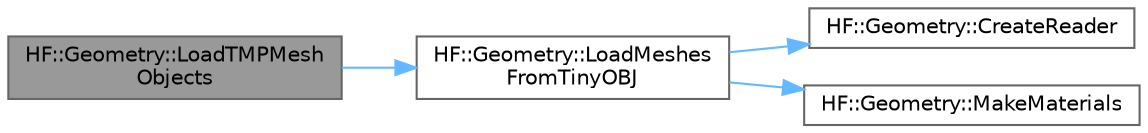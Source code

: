 digraph "HF::Geometry::LoadTMPMeshObjects"
{
 // LATEX_PDF_SIZE
  bgcolor="transparent";
  edge [fontname=Helvetica,fontsize=10,labelfontname=Helvetica,labelfontsize=10];
  node [fontname=Helvetica,fontsize=10,shape=box,height=0.2,width=0.4];
  rankdir="LR";
  Node1 [label="HF::Geometry::LoadTMPMesh\lObjects",height=0.2,width=0.4,color="gray40", fillcolor="grey60", style="filled", fontcolor="black",tooltip=" "];
  Node1 -> Node2 [color="steelblue1",style="solid"];
  Node2 [label="HF::Geometry::LoadMeshes\lFromTinyOBJ",height=0.2,width=0.4,color="grey40", fillcolor="white", style="filled",URL="$a00469.html#a9bbdc23c626ed431d5a084722c22f99f",tooltip=" "];
  Node2 -> Node3 [color="steelblue1",style="solid"];
  Node3 [label="HF::Geometry::CreateReader",height=0.2,width=0.4,color="grey40", fillcolor="white", style="filled",URL="$a00469.html#aece9b1559429cfcd59fc5c60bc3dc5b1",tooltip=" "];
  Node2 -> Node4 [color="steelblue1",style="solid"];
  Node4 [label="HF::Geometry::MakeMaterials",height=0.2,width=0.4,color="grey40", fillcolor="white", style="filled",URL="$a00469.html#abc6b7e5052eb1564d1bb3c67d9f93031",tooltip=" "];
}

